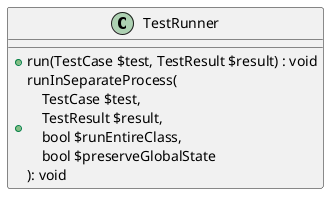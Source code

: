 @startuml object
class TestRunner
TestRunner : + run(TestCase $test, TestResult $result) : void
TestRunner : + runInSeparateProcess(\n    TestCase $test, \n    TestResult $result, \n    bool $runEntireClass, \n    bool $preserveGlobalState\n): void
@enduml

@startuml
class TestResult

TestResult : - array passed = []
TestResult : - array passedTestClasses = []
TestResult : - bool currentTestSuiteFailed = false
TestResult : - array errors = []
TestResult : - array failures = []
TestResult : - array warnings = []
TestResult : - array notImplemented = []
TestResult : - array risky = []
TestResult : - array skipped = []
TestResult : - array listeners = []
TestResult : - int runTests = 0
TestResult : - float time = 0
TestResult : - bool convertDeprecationsToExceptions = true
TestResult : - bool convertErrorsToExceptions = true
TestResult : - bool convertNoticesToExceptions = true
TestResult : - bool convertWarningsToExceptions = true
TestResult : - bool stop = false
TestResult : - bool stopOnError = false
TestResult : - bool stopOnFailure = false
TestResult : - bool stopOnWarning = false
TestResult : - bool beStrictAboutTestsThatDoNotTestAnything = true
TestResult : - bool beStrictAboutOutputDuringTests = false
TestResult : - bool beStrictAboutTodoAnnotatedTests = false
TestResult : - bool beStrictAboutResourceUsageDuringSmallTests = false
TestResult : - bool enforceTimeLimit = false
TestResult : - bool forceCoversAnnotation = false
TestResult : - int timeoutForSmallTests = 1
TestResult : - int timeoutForMediumTests = 10
TestResult : - int timeoutForLargeTests = 60
TestResult : - bool stopOnRisky = false
TestResult : - bool stopOnIncomplete = false
TestResult : - bool stopOnSkipped = false
TestResult : - bool lastTestFailed = false
TestResult : - int defaultTimeLimit = 0
TestResult : - bool stopOnDefect = false
TestResult : - bool registerMockObjectsFromTestArgumentsRecursively = false

TestResult : + addListener(TestListener): void
TestResult : + flushListeners(): void
TestResult : + addError(Test, Throwable, float): void
TestResult : + addWarning(Test, Warning, float): void
TestResult : + addFailure(Test, AssertionFailedError, float): void
TestResult : + startTestSuite(TestSuite): void
TestResult : + endTestSuite(TestSuite): void
TestResult : + startTest(Test): void
TestResult : + endTest(Test, float): void
TestResult : + allHarmless(): bool
TestResult : + riskyCount(): int
TestResult : + allCompletelyImplemented(): bool
TestResult : + notImplementedCount(): int
TestResult : + risky(): array
TestResult : + notImplemented(): array
TestResult : + noneSkipped(): bool
TestResult : + skippedCount(): int
TestResult : + skipped(): array
TestResult : + errorCount(): int
TestResult : + errors(): array
TestResult : + failureCount(): int
TestResult : + failures(): array
TestResult : + warningCount(): int
TestResult : + warnings(): array
TestResult : + passed(): array
TestResult : + passedClasses(): array
TestResult : + count(): int
TestResult : + shouldStop(): bool
TestResult : + stop(): void
TestResult : + convertDeprecationsToExceptions(bool): void
TestResult : + shouldDeprecationsBeConvertedToExceptions(): bool
TestResult : + convertErrorsToExceptions(bool): void
TestResult : + shouldErrorsBeConvertedToExceptions(): bool
TestResult : + convertNoticesToExceptions(bool): void
TestResult : + shouldNoticeBeConvertedToExceptions(): bool
TestResult : + convertWarningsToExceptions(bool): void
TestResult : + shouldWarningsBeConvertedToExceptions(): bool
TestResult : + stopOnError(bool): void
TestResult : + stopOnFailure(bool): void
TestResult : + stopOnWarning(bool): void
TestResult : + beStrictAboutTestsThatDoNotTestAnything(bool): void
TestResult : + isStrictAboutTestsThatDoNotTestAnything(): bool
TestResult : + beStrictAboutOutputDuringTests(bool): void
TestResult : + isStrictAboutOutputDuringTests(): bool
TestResult : + beStrictAboutResourceUsageDuringSmallTests(bool): void
TestResult : + isStrictAboutResourceUsageDuringSmallTests(): bool
TestResult : + enforceTimeLimit(bool): void
TestResult : + enforcesTimeLimit(): bool
TestResult : + beStrictAboutTodoAnnotatedTests(bool): void
TestResult : + isStrictAboutTodoAnnotatedTests(): bool
TestResult : + forceCoversAnnotation(): void
TestResult : + enforcesCoversAnnotation(): bool
TestResult : + stopOnRisky(bool): void
TestResult : + stopOnIncomplete(bool): void
TestResult : + stopOnSkipped(bool): void
TestResult : + stopOnDefect(bool): void
TestResult : + time(): float
TestResult : + wasSuccessful(): bool
TestResult : + wasSuccessfulIgnoringWarnings(): bool
TestResult : + wasSuccessfulAndNoTestIsRiskyOrSkippedOrIncomplete(): bool
TestResult : + setDefaultTimeLimit(int): void
TestResult : + defaultTimeLimit(): int
TestResult : + setTimeoutForSmallTests(int): void
TestResult : + timeoutForSmallTests(): int
TestResult : + setTimeoutForMediumTests(int): void
TestResult : + timeoutForMediumTests(): int
TestResult : + setTimeoutForLargeTests(int): void
TestResult : + timeoutForLargeTests(): int
TestResult : + registerMockObjectsFromTestArgumentsRecursively(): void
TestResult : + shouldMockObjectsFromTestArgumentsBeRegisteredRecursively(): bool

TestResult : - recordError(Test, Throwable): void
TestResult : - recordNotImplemented(Test, Throwable): void
TestResult : - recordRisky(Test, Throwable): void
TestResult : - recordSkipped(Test, Throwable): void
TestResult : - recordWarning(Test, Throwable): void
@enduml